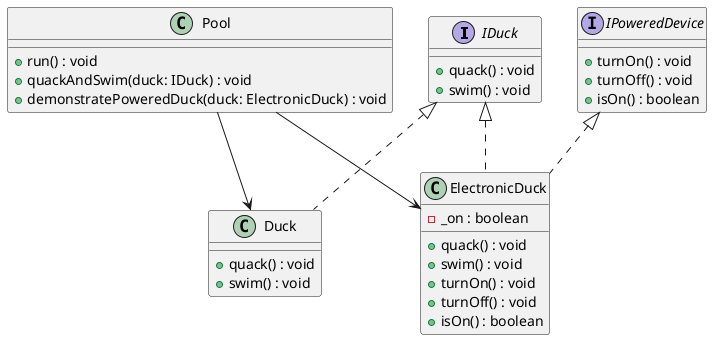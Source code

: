 @startuml LSP
interface IDuck {
    +quack() : void
    +swim() : void
}

interface IPoweredDevice {
    +turnOn() : void
    +turnOff() : void
    +isOn() : boolean
}

class Duck implements IDuck {
    +quack() : void
    +swim() : void
}

class ElectronicDuck implements IDuck, IPoweredDevice {
    -_on : boolean
    +quack() : void
    +swim() : void
    +turnOn() : void
    +turnOff() : void
    +isOn() : boolean
}


class Pool {
    +run() : void
    +quackAndSwim(duck: IDuck) : void
    +demonstratePoweredDuck(duck: ElectronicDuck) : void
}

Pool --> Duck
Pool --> ElectronicDuck
@enduml
